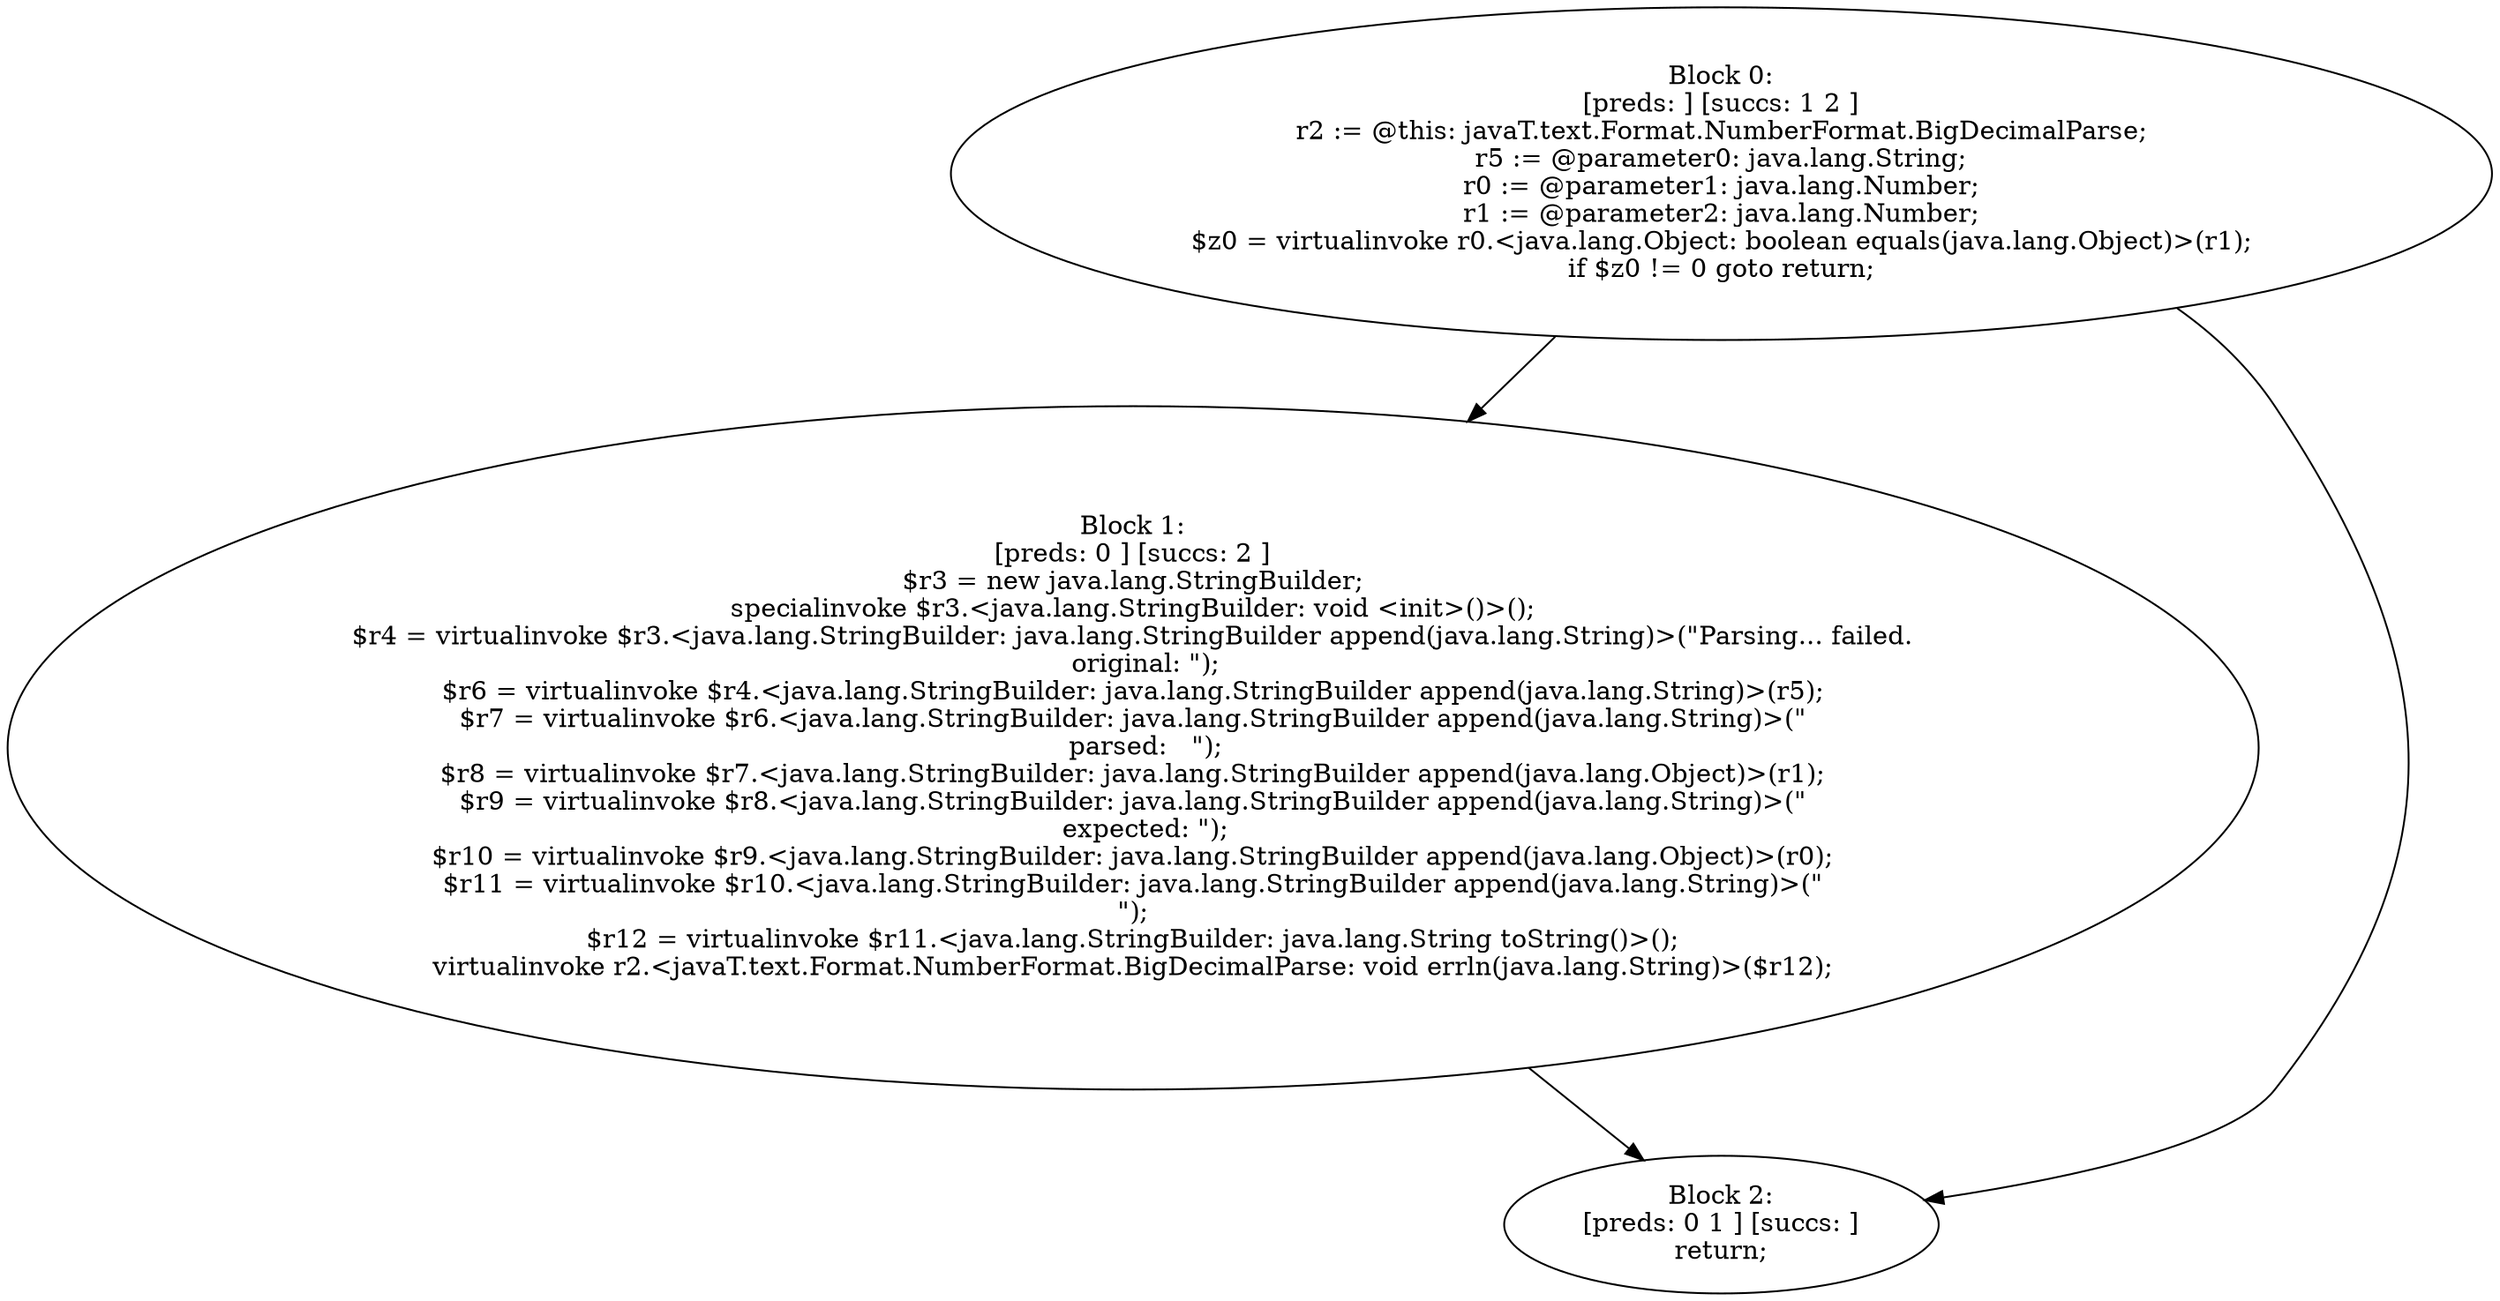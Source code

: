 digraph "unitGraph" {
    "Block 0:
[preds: ] [succs: 1 2 ]
r2 := @this: javaT.text.Format.NumberFormat.BigDecimalParse;
r5 := @parameter0: java.lang.String;
r0 := @parameter1: java.lang.Number;
r1 := @parameter2: java.lang.Number;
$z0 = virtualinvoke r0.<java.lang.Object: boolean equals(java.lang.Object)>(r1);
if $z0 != 0 goto return;
"
    "Block 1:
[preds: 0 ] [succs: 2 ]
$r3 = new java.lang.StringBuilder;
specialinvoke $r3.<java.lang.StringBuilder: void <init>()>();
$r4 = virtualinvoke $r3.<java.lang.StringBuilder: java.lang.StringBuilder append(java.lang.String)>(\"Parsing... failed.\n   original: \");
$r6 = virtualinvoke $r4.<java.lang.StringBuilder: java.lang.StringBuilder append(java.lang.String)>(r5);
$r7 = virtualinvoke $r6.<java.lang.StringBuilder: java.lang.StringBuilder append(java.lang.String)>(\"\n   parsed:   \");
$r8 = virtualinvoke $r7.<java.lang.StringBuilder: java.lang.StringBuilder append(java.lang.Object)>(r1);
$r9 = virtualinvoke $r8.<java.lang.StringBuilder: java.lang.StringBuilder append(java.lang.String)>(\"\n   expected: \");
$r10 = virtualinvoke $r9.<java.lang.StringBuilder: java.lang.StringBuilder append(java.lang.Object)>(r0);
$r11 = virtualinvoke $r10.<java.lang.StringBuilder: java.lang.StringBuilder append(java.lang.String)>(\"\n\");
$r12 = virtualinvoke $r11.<java.lang.StringBuilder: java.lang.String toString()>();
virtualinvoke r2.<javaT.text.Format.NumberFormat.BigDecimalParse: void errln(java.lang.String)>($r12);
"
    "Block 2:
[preds: 0 1 ] [succs: ]
return;
"
    "Block 0:
[preds: ] [succs: 1 2 ]
r2 := @this: javaT.text.Format.NumberFormat.BigDecimalParse;
r5 := @parameter0: java.lang.String;
r0 := @parameter1: java.lang.Number;
r1 := @parameter2: java.lang.Number;
$z0 = virtualinvoke r0.<java.lang.Object: boolean equals(java.lang.Object)>(r1);
if $z0 != 0 goto return;
"->"Block 1:
[preds: 0 ] [succs: 2 ]
$r3 = new java.lang.StringBuilder;
specialinvoke $r3.<java.lang.StringBuilder: void <init>()>();
$r4 = virtualinvoke $r3.<java.lang.StringBuilder: java.lang.StringBuilder append(java.lang.String)>(\"Parsing... failed.\n   original: \");
$r6 = virtualinvoke $r4.<java.lang.StringBuilder: java.lang.StringBuilder append(java.lang.String)>(r5);
$r7 = virtualinvoke $r6.<java.lang.StringBuilder: java.lang.StringBuilder append(java.lang.String)>(\"\n   parsed:   \");
$r8 = virtualinvoke $r7.<java.lang.StringBuilder: java.lang.StringBuilder append(java.lang.Object)>(r1);
$r9 = virtualinvoke $r8.<java.lang.StringBuilder: java.lang.StringBuilder append(java.lang.String)>(\"\n   expected: \");
$r10 = virtualinvoke $r9.<java.lang.StringBuilder: java.lang.StringBuilder append(java.lang.Object)>(r0);
$r11 = virtualinvoke $r10.<java.lang.StringBuilder: java.lang.StringBuilder append(java.lang.String)>(\"\n\");
$r12 = virtualinvoke $r11.<java.lang.StringBuilder: java.lang.String toString()>();
virtualinvoke r2.<javaT.text.Format.NumberFormat.BigDecimalParse: void errln(java.lang.String)>($r12);
";
    "Block 0:
[preds: ] [succs: 1 2 ]
r2 := @this: javaT.text.Format.NumberFormat.BigDecimalParse;
r5 := @parameter0: java.lang.String;
r0 := @parameter1: java.lang.Number;
r1 := @parameter2: java.lang.Number;
$z0 = virtualinvoke r0.<java.lang.Object: boolean equals(java.lang.Object)>(r1);
if $z0 != 0 goto return;
"->"Block 2:
[preds: 0 1 ] [succs: ]
return;
";
    "Block 1:
[preds: 0 ] [succs: 2 ]
$r3 = new java.lang.StringBuilder;
specialinvoke $r3.<java.lang.StringBuilder: void <init>()>();
$r4 = virtualinvoke $r3.<java.lang.StringBuilder: java.lang.StringBuilder append(java.lang.String)>(\"Parsing... failed.\n   original: \");
$r6 = virtualinvoke $r4.<java.lang.StringBuilder: java.lang.StringBuilder append(java.lang.String)>(r5);
$r7 = virtualinvoke $r6.<java.lang.StringBuilder: java.lang.StringBuilder append(java.lang.String)>(\"\n   parsed:   \");
$r8 = virtualinvoke $r7.<java.lang.StringBuilder: java.lang.StringBuilder append(java.lang.Object)>(r1);
$r9 = virtualinvoke $r8.<java.lang.StringBuilder: java.lang.StringBuilder append(java.lang.String)>(\"\n   expected: \");
$r10 = virtualinvoke $r9.<java.lang.StringBuilder: java.lang.StringBuilder append(java.lang.Object)>(r0);
$r11 = virtualinvoke $r10.<java.lang.StringBuilder: java.lang.StringBuilder append(java.lang.String)>(\"\n\");
$r12 = virtualinvoke $r11.<java.lang.StringBuilder: java.lang.String toString()>();
virtualinvoke r2.<javaT.text.Format.NumberFormat.BigDecimalParse: void errln(java.lang.String)>($r12);
"->"Block 2:
[preds: 0 1 ] [succs: ]
return;
";
}
